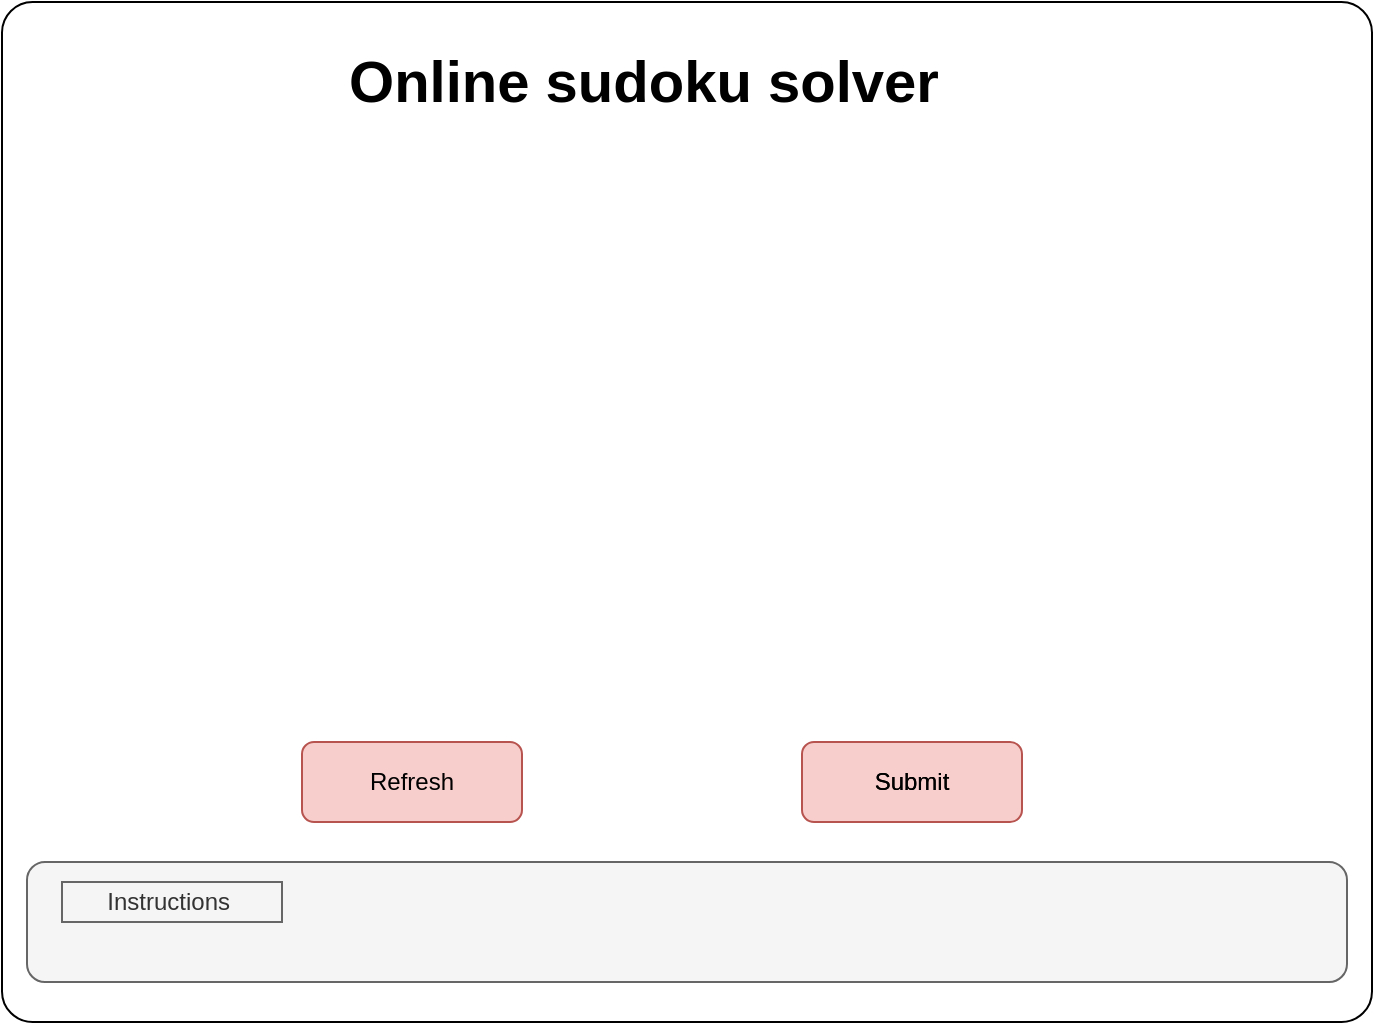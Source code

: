 <mxfile version="13.6.0" type="google"><diagram id="5xmuwn9AcMsBcFWrTebP" name="Page-1"><mxGraphModel dx="1038" dy="552" grid="1" gridSize="10" guides="1" tooltips="1" connect="1" arrows="1" fold="1" page="1" pageScale="1" pageWidth="850" pageHeight="1100" math="0" shadow="0"><root><mxCell id="0"/><mxCell id="1" parent="0"/><mxCell id="Oo6vxFnXq3BwTUZG_Xu4-1" value="" style="rounded=1;whiteSpace=wrap;html=1;arcSize=3;" vertex="1" parent="1"><mxGeometry x="90" y="510" width="685" height="510" as="geometry"/></mxCell><mxCell id="Oo6vxFnXq3BwTUZG_Xu4-2" value="" style="shape=image;html=1;verticalAlign=top;verticalLabelPosition=bottom;labelBackgroundColor=#ffffff;imageAspect=0;aspect=fixed;image=https://cdn2.iconfinder.com/data/icons/minimalism/128/Sudoku.png" vertex="1" parent="1"><mxGeometry x="337" y="630" width="191" height="191" as="geometry"/></mxCell><mxCell id="Oo6vxFnXq3BwTUZG_Xu4-3" value="Online sudoku solver&amp;nbsp;" style="text;html=1;strokeColor=none;fillColor=none;align=center;verticalAlign=middle;whiteSpace=wrap;rounded=0;fontStyle=1;fontSize=29;" vertex="1" parent="1"><mxGeometry x="260" y="540" width="310" height="20" as="geometry"/></mxCell><mxCell id="Oo6vxFnXq3BwTUZG_Xu4-5" value="" style="rounded=1;whiteSpace=wrap;html=1;fontSize=29;fillColor=#f8cecc;strokeColor=#b85450;" vertex="1" parent="1"><mxGeometry x="490" y="880" width="110" height="40" as="geometry"/></mxCell><mxCell id="Oo6vxFnXq3BwTUZG_Xu4-6" value="Submit" style="text;html=1;strokeColor=none;fillColor=none;align=center;verticalAlign=middle;whiteSpace=wrap;rounded=0;fontSize=12;" vertex="1" parent="1"><mxGeometry x="525" y="890" width="40" height="20" as="geometry"/></mxCell><mxCell id="Oo6vxFnXq3BwTUZG_Xu4-14" value="Submit" style="text;html=1;strokeColor=none;fillColor=none;align=center;verticalAlign=middle;whiteSpace=wrap;rounded=0;fontSize=12;" vertex="1" parent="1"><mxGeometry x="525" y="890" width="40" height="20" as="geometry"/></mxCell><mxCell id="Oo6vxFnXq3BwTUZG_Xu4-15" value="" style="rounded=1;whiteSpace=wrap;html=1;fontSize=29;fillColor=#f8cecc;strokeColor=#b85450;" vertex="1" parent="1"><mxGeometry x="240" y="880" width="110" height="40" as="geometry"/></mxCell><mxCell id="Oo6vxFnXq3BwTUZG_Xu4-16" value="Refresh" style="text;html=1;strokeColor=none;fillColor=none;align=center;verticalAlign=middle;whiteSpace=wrap;rounded=0;fontSize=12;" vertex="1" parent="1"><mxGeometry x="275" y="890" width="40" height="20" as="geometry"/></mxCell><mxCell id="Oo6vxFnXq3BwTUZG_Xu4-18" value="" style="rounded=1;whiteSpace=wrap;html=1;fontSize=12;fillColor=#f5f5f5;strokeColor=#666666;fontColor=#333333;" vertex="1" parent="1"><mxGeometry x="102.5" y="940" width="660" height="60" as="geometry"/></mxCell><mxCell id="Oo6vxFnXq3BwTUZG_Xu4-19" value="Instructions&amp;nbsp;" style="text;html=1;strokeColor=#666666;fillColor=#f5f5f5;align=center;verticalAlign=middle;whiteSpace=wrap;rounded=0;fontSize=12;fontColor=#333333;" vertex="1" parent="1"><mxGeometry x="120" y="950" width="110" height="20" as="geometry"/></mxCell></root></mxGraphModel></diagram></mxfile>